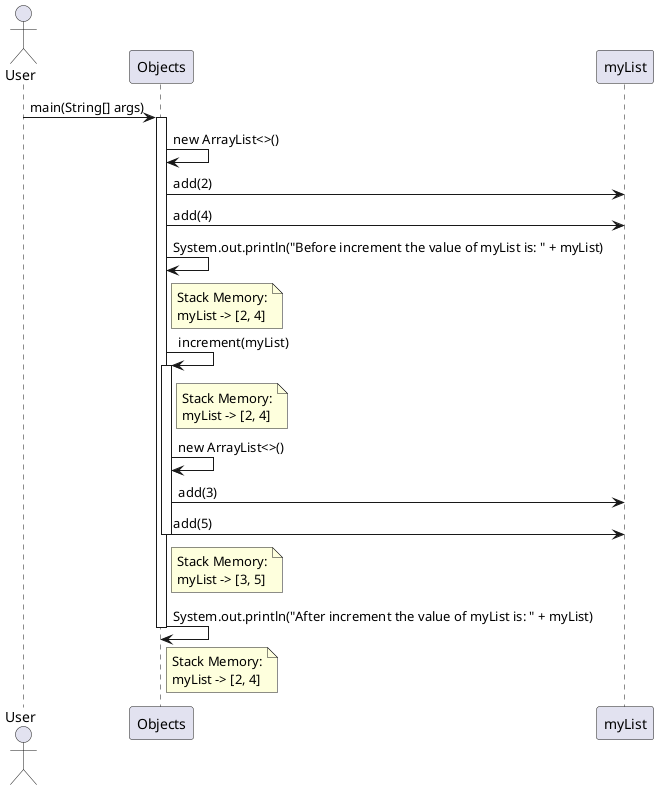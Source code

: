 @startuml
actor User

User -> Objects : main(String[] args)
activate Objects

Objects -> Objects : new ArrayList<>()
Objects -> myList : add(2)
Objects -> myList : add(4)
Objects -> Objects : System.out.println("Before increment the value of myList is: " + myList)

note right of Objects
  Stack Memory:
  myList -> [2, 4]
end note

Objects -> Objects : increment(myList)
activate Objects

note right of Objects
  Stack Memory:
  myList -> [2, 4]
end note

Objects -> Objects : new ArrayList<>()
Objects -> myList : add(3)
Objects -> myList : add(5)

note right of Objects
  Stack Memory:
  myList -> [3, 5]
end note

deactivate Objects

Objects -> Objects : System.out.println("After increment the value of myList is: " + myList)

note right of Objects
  Stack Memory:
  myList -> [2, 4]
end note

deactivate Objects
@enduml